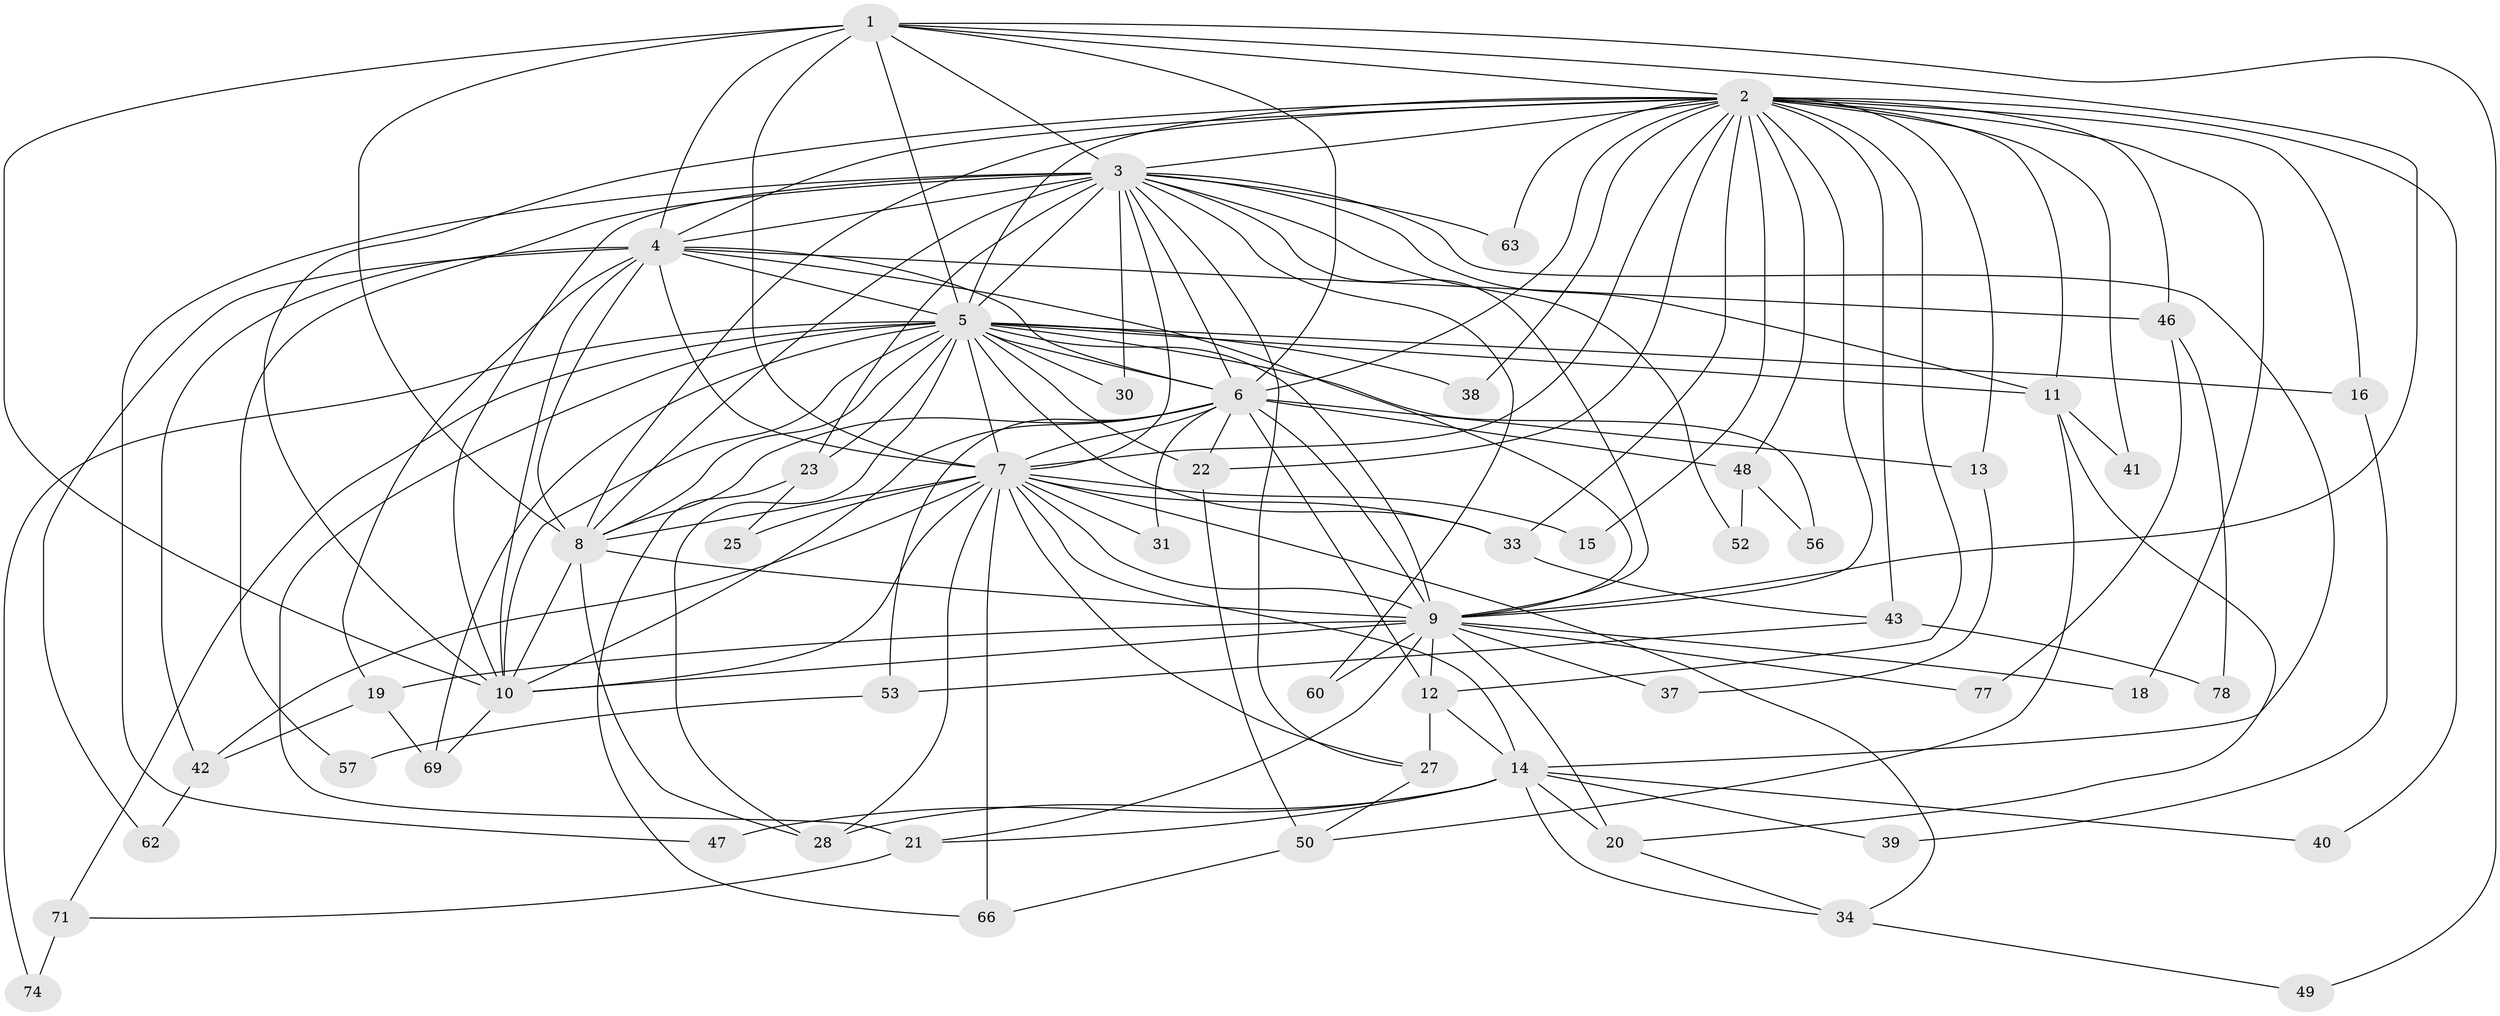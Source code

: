 // original degree distribution, {10: 0.02564102564102564, 26: 0.01282051282051282, 20: 0.01282051282051282, 16: 0.01282051282051282, 22: 0.01282051282051282, 17: 0.02564102564102564, 21: 0.01282051282051282, 11: 0.01282051282051282, 6: 0.038461538461538464, 5: 0.02564102564102564, 3: 0.1794871794871795, 2: 0.47435897435897434, 4: 0.15384615384615385}
// Generated by graph-tools (version 1.1) at 2025/41/03/06/25 10:41:33]
// undirected, 54 vertices, 148 edges
graph export_dot {
graph [start="1"]
  node [color=gray90,style=filled];
  1 [super="+17"];
  2 [super="+32"];
  3 [super="+64"];
  4 [super="+59"];
  5 [super="+55"];
  6 [super="+26"];
  7 [super="+24"];
  8;
  9 [super="+54"];
  10 [super="+65"];
  11 [super="+73"];
  12;
  13;
  14 [super="+36"];
  15;
  16;
  18;
  19 [super="+76"];
  20 [super="+70"];
  21 [super="+68"];
  22;
  23;
  25 [super="+29"];
  27 [super="+45"];
  28 [super="+35"];
  30;
  31;
  33 [super="+72"];
  34 [super="+67"];
  37;
  38;
  39;
  40;
  41;
  42 [super="+61"];
  43 [super="+44"];
  46;
  47;
  48 [super="+58"];
  49;
  50 [super="+51"];
  52;
  53;
  56;
  57;
  60;
  62;
  63;
  66 [super="+75"];
  69;
  71;
  74;
  77;
  78;
  1 -- 2;
  1 -- 3;
  1 -- 4;
  1 -- 5;
  1 -- 6;
  1 -- 7 [weight=2];
  1 -- 8;
  1 -- 9;
  1 -- 10;
  1 -- 49;
  2 -- 3;
  2 -- 4;
  2 -- 5;
  2 -- 6;
  2 -- 7;
  2 -- 8;
  2 -- 9;
  2 -- 10 [weight=2];
  2 -- 11;
  2 -- 12;
  2 -- 13;
  2 -- 15;
  2 -- 16;
  2 -- 18;
  2 -- 22;
  2 -- 33;
  2 -- 38;
  2 -- 40;
  2 -- 41;
  2 -- 43 [weight=2];
  2 -- 46;
  2 -- 48;
  2 -- 63;
  3 -- 4 [weight=2];
  3 -- 5;
  3 -- 6;
  3 -- 7;
  3 -- 8;
  3 -- 9;
  3 -- 10;
  3 -- 11;
  3 -- 23;
  3 -- 27;
  3 -- 30;
  3 -- 47;
  3 -- 52;
  3 -- 57;
  3 -- 60;
  3 -- 63;
  3 -- 14;
  4 -- 5;
  4 -- 6 [weight=2];
  4 -- 7 [weight=2];
  4 -- 8;
  4 -- 9;
  4 -- 10;
  4 -- 19;
  4 -- 42;
  4 -- 46;
  4 -- 62;
  5 -- 6;
  5 -- 7;
  5 -- 8;
  5 -- 9;
  5 -- 10;
  5 -- 16;
  5 -- 21;
  5 -- 23;
  5 -- 28;
  5 -- 30;
  5 -- 33;
  5 -- 38;
  5 -- 56;
  5 -- 69;
  5 -- 71;
  5 -- 74;
  5 -- 22;
  5 -- 11;
  6 -- 7;
  6 -- 8;
  6 -- 9;
  6 -- 10;
  6 -- 12;
  6 -- 13;
  6 -- 22;
  6 -- 31;
  6 -- 48 [weight=2];
  6 -- 53;
  7 -- 8;
  7 -- 9;
  7 -- 10 [weight=2];
  7 -- 14;
  7 -- 15;
  7 -- 25 [weight=2];
  7 -- 31;
  7 -- 34;
  7 -- 66;
  7 -- 27;
  7 -- 42;
  7 -- 28;
  7 -- 33;
  8 -- 9;
  8 -- 10;
  8 -- 28;
  9 -- 10;
  9 -- 18;
  9 -- 19;
  9 -- 20;
  9 -- 21;
  9 -- 37;
  9 -- 60;
  9 -- 77;
  9 -- 12;
  10 -- 69;
  11 -- 20;
  11 -- 41;
  11 -- 50;
  12 -- 14;
  12 -- 27;
  13 -- 37;
  14 -- 34;
  14 -- 40;
  14 -- 47;
  14 -- 39;
  14 -- 20;
  14 -- 28;
  14 -- 21;
  16 -- 39;
  19 -- 42;
  19 -- 69;
  20 -- 34;
  21 -- 71;
  22 -- 50;
  23 -- 25;
  23 -- 66;
  27 -- 50;
  33 -- 43;
  34 -- 49;
  42 -- 62;
  43 -- 78;
  43 -- 53;
  46 -- 77;
  46 -- 78;
  48 -- 52;
  48 -- 56;
  50 -- 66;
  53 -- 57;
  71 -- 74;
}
